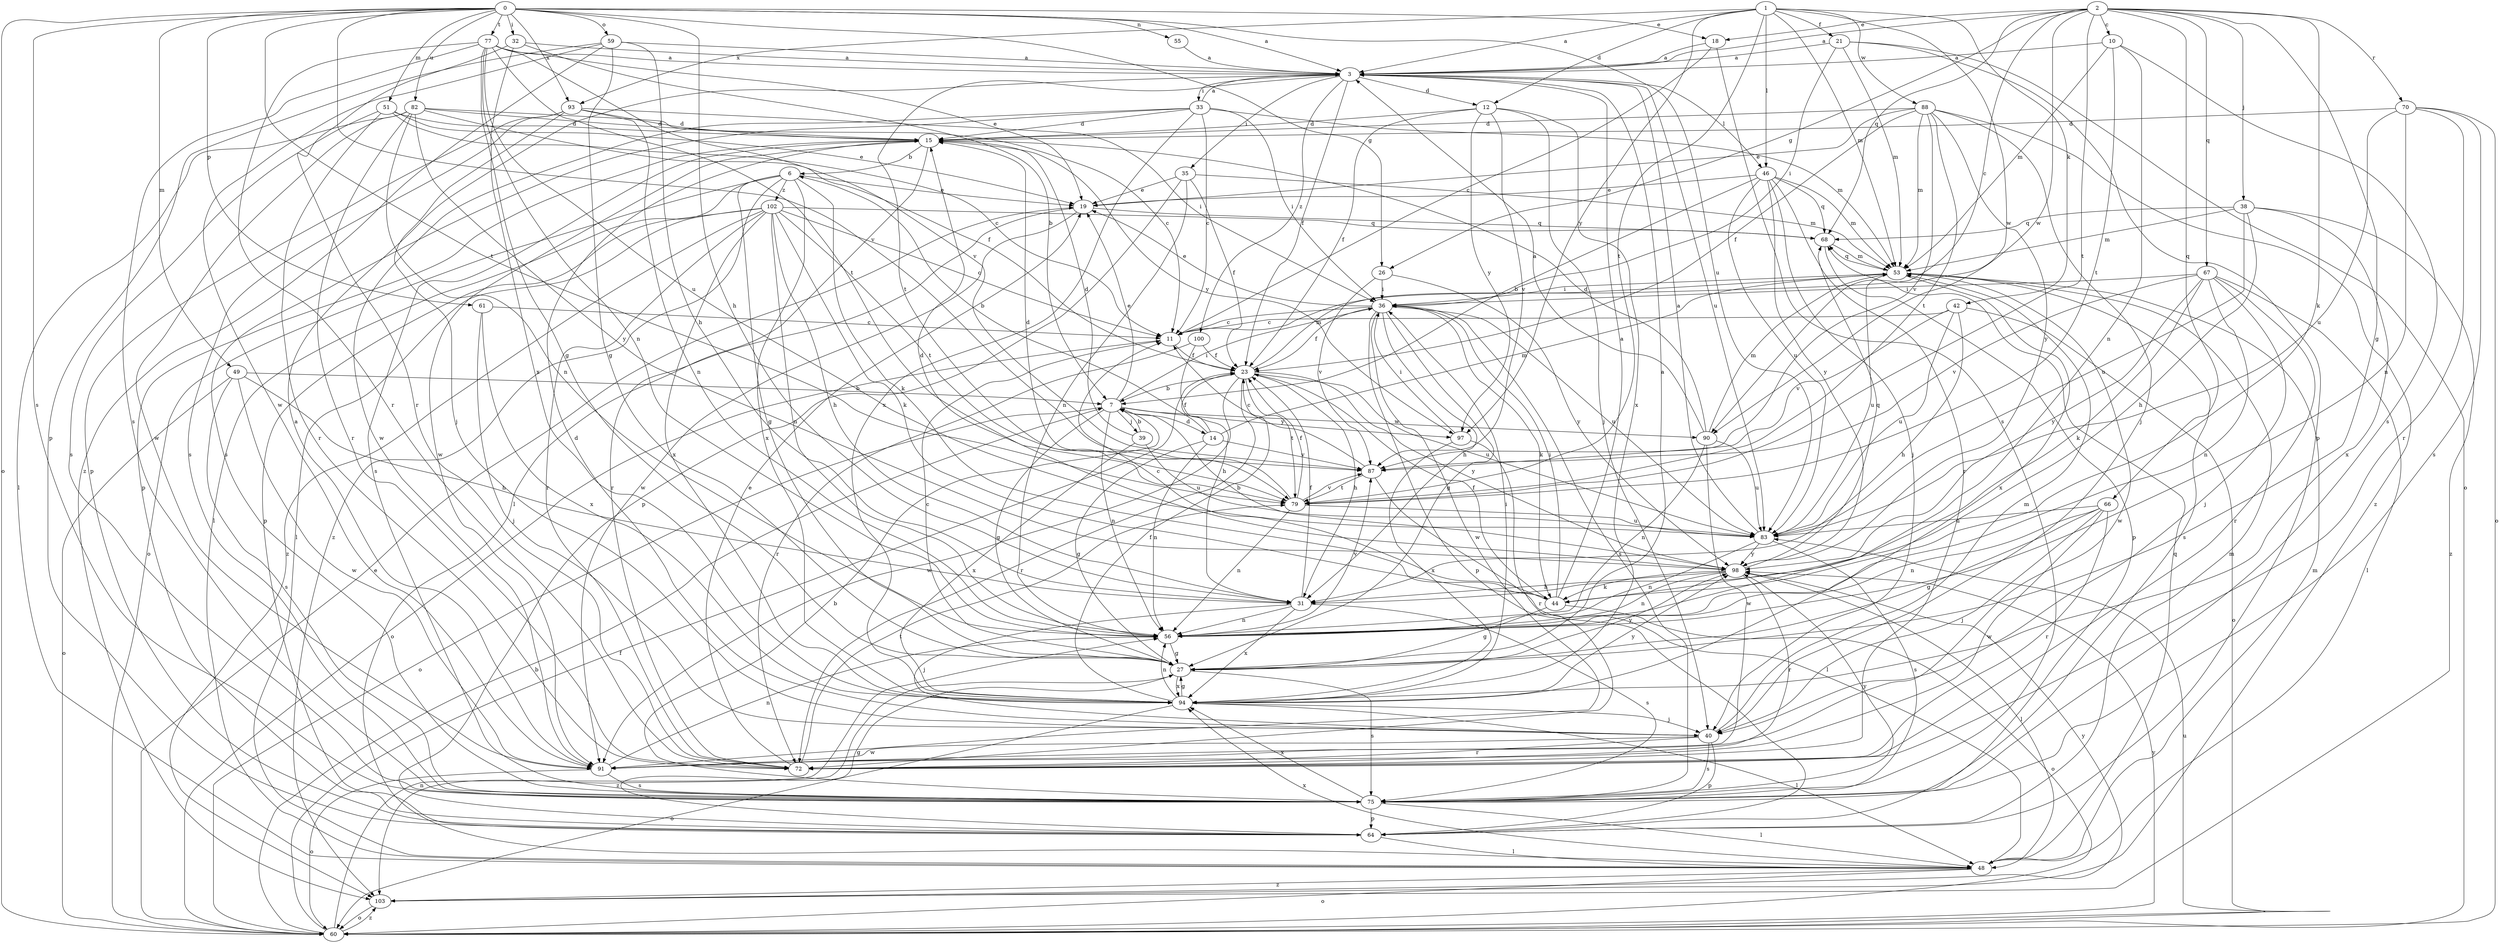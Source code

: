 strict digraph  {
0;
1;
2;
3;
6;
7;
10;
11;
12;
14;
15;
18;
19;
21;
23;
26;
27;
31;
32;
33;
35;
36;
38;
39;
40;
42;
44;
46;
48;
49;
51;
53;
55;
56;
59;
60;
61;
64;
66;
67;
68;
70;
72;
75;
77;
79;
82;
83;
87;
88;
90;
91;
93;
94;
97;
98;
100;
102;
103;
0 -> 3  [label=a];
0 -> 18  [label=e];
0 -> 26  [label=g];
0 -> 31  [label=h];
0 -> 32  [label=i];
0 -> 49  [label=m];
0 -> 51  [label=m];
0 -> 55  [label=n];
0 -> 59  [label=o];
0 -> 60  [label=o];
0 -> 61  [label=p];
0 -> 75  [label=s];
0 -> 77  [label=t];
0 -> 79  [label=t];
0 -> 82  [label=u];
0 -> 83  [label=u];
0 -> 87  [label=v];
0 -> 93  [label=x];
1 -> 3  [label=a];
1 -> 12  [label=d];
1 -> 21  [label=f];
1 -> 42  [label=k];
1 -> 46  [label=l];
1 -> 53  [label=m];
1 -> 79  [label=t];
1 -> 88  [label=w];
1 -> 90  [label=w];
1 -> 93  [label=x];
1 -> 97  [label=y];
2 -> 3  [label=a];
2 -> 10  [label=c];
2 -> 11  [label=c];
2 -> 18  [label=e];
2 -> 26  [label=g];
2 -> 27  [label=g];
2 -> 38  [label=j];
2 -> 44  [label=k];
2 -> 66  [label=q];
2 -> 67  [label=q];
2 -> 68  [label=q];
2 -> 70  [label=r];
2 -> 79  [label=t];
2 -> 90  [label=w];
3 -> 12  [label=d];
3 -> 23  [label=f];
3 -> 33  [label=i];
3 -> 35  [label=i];
3 -> 46  [label=l];
3 -> 79  [label=t];
3 -> 83  [label=u];
3 -> 100  [label=z];
6 -> 19  [label=e];
6 -> 27  [label=g];
6 -> 44  [label=k];
6 -> 48  [label=l];
6 -> 60  [label=o];
6 -> 94  [label=x];
6 -> 102  [label=z];
6 -> 103  [label=z];
7 -> 14  [label=d];
7 -> 19  [label=e];
7 -> 27  [label=g];
7 -> 36  [label=i];
7 -> 39  [label=j];
7 -> 56  [label=n];
7 -> 60  [label=o];
7 -> 90  [label=w];
7 -> 97  [label=y];
10 -> 3  [label=a];
10 -> 53  [label=m];
10 -> 56  [label=n];
10 -> 75  [label=s];
10 -> 79  [label=t];
11 -> 23  [label=f];
11 -> 60  [label=o];
12 -> 15  [label=d];
12 -> 23  [label=f];
12 -> 40  [label=j];
12 -> 87  [label=v];
12 -> 94  [label=x];
12 -> 97  [label=y];
14 -> 6  [label=b];
14 -> 23  [label=f];
14 -> 27  [label=g];
14 -> 53  [label=m];
14 -> 56  [label=n];
14 -> 87  [label=v];
15 -> 6  [label=b];
15 -> 48  [label=l];
15 -> 64  [label=p];
15 -> 75  [label=s];
15 -> 91  [label=w];
15 -> 97  [label=y];
18 -> 3  [label=a];
18 -> 11  [label=c];
18 -> 75  [label=s];
19 -> 68  [label=q];
19 -> 72  [label=r];
19 -> 91  [label=w];
21 -> 3  [label=a];
21 -> 36  [label=i];
21 -> 53  [label=m];
21 -> 60  [label=o];
21 -> 64  [label=p];
23 -> 7  [label=b];
23 -> 31  [label=h];
23 -> 53  [label=m];
23 -> 72  [label=r];
23 -> 79  [label=t];
23 -> 83  [label=u];
23 -> 91  [label=w];
23 -> 98  [label=y];
26 -> 36  [label=i];
26 -> 87  [label=v];
26 -> 98  [label=y];
27 -> 3  [label=a];
27 -> 11  [label=c];
27 -> 75  [label=s];
27 -> 94  [label=x];
27 -> 98  [label=y];
27 -> 103  [label=z];
31 -> 23  [label=f];
31 -> 40  [label=j];
31 -> 56  [label=n];
31 -> 75  [label=s];
31 -> 94  [label=x];
32 -> 3  [label=a];
32 -> 7  [label=b];
32 -> 72  [label=r];
32 -> 94  [label=x];
33 -> 3  [label=a];
33 -> 11  [label=c];
33 -> 15  [label=d];
33 -> 36  [label=i];
33 -> 53  [label=m];
33 -> 75  [label=s];
33 -> 91  [label=w];
33 -> 94  [label=x];
35 -> 19  [label=e];
35 -> 23  [label=f];
35 -> 53  [label=m];
35 -> 56  [label=n];
35 -> 64  [label=p];
36 -> 11  [label=c];
36 -> 19  [label=e];
36 -> 23  [label=f];
36 -> 27  [label=g];
36 -> 31  [label=h];
36 -> 44  [label=k];
36 -> 64  [label=p];
36 -> 75  [label=s];
36 -> 83  [label=u];
36 -> 91  [label=w];
38 -> 31  [label=h];
38 -> 53  [label=m];
38 -> 68  [label=q];
38 -> 83  [label=u];
38 -> 94  [label=x];
38 -> 103  [label=z];
39 -> 7  [label=b];
39 -> 15  [label=d];
39 -> 83  [label=u];
39 -> 94  [label=x];
40 -> 15  [label=d];
40 -> 53  [label=m];
40 -> 64  [label=p];
40 -> 72  [label=r];
40 -> 75  [label=s];
40 -> 91  [label=w];
42 -> 11  [label=c];
42 -> 31  [label=h];
42 -> 60  [label=o];
42 -> 83  [label=u];
42 -> 87  [label=v];
44 -> 3  [label=a];
44 -> 11  [label=c];
44 -> 23  [label=f];
44 -> 27  [label=g];
44 -> 36  [label=i];
44 -> 60  [label=o];
46 -> 7  [label=b];
46 -> 19  [label=e];
46 -> 40  [label=j];
46 -> 53  [label=m];
46 -> 68  [label=q];
46 -> 72  [label=r];
46 -> 83  [label=u];
46 -> 98  [label=y];
48 -> 53  [label=m];
48 -> 60  [label=o];
48 -> 68  [label=q];
48 -> 94  [label=x];
48 -> 103  [label=z];
49 -> 7  [label=b];
49 -> 31  [label=h];
49 -> 60  [label=o];
49 -> 75  [label=s];
49 -> 91  [label=w];
51 -> 11  [label=c];
51 -> 15  [label=d];
51 -> 19  [label=e];
51 -> 72  [label=r];
51 -> 75  [label=s];
53 -> 36  [label=i];
53 -> 68  [label=q];
53 -> 75  [label=s];
53 -> 83  [label=u];
53 -> 91  [label=w];
53 -> 94  [label=x];
55 -> 3  [label=a];
56 -> 27  [label=g];
56 -> 87  [label=v];
59 -> 3  [label=a];
59 -> 27  [label=g];
59 -> 31  [label=h];
59 -> 64  [label=p];
59 -> 91  [label=w];
59 -> 103  [label=z];
60 -> 7  [label=b];
60 -> 19  [label=e];
60 -> 23  [label=f];
60 -> 56  [label=n];
60 -> 83  [label=u];
60 -> 98  [label=y];
60 -> 103  [label=z];
61 -> 11  [label=c];
61 -> 40  [label=j];
61 -> 94  [label=x];
64 -> 27  [label=g];
64 -> 48  [label=l];
64 -> 53  [label=m];
66 -> 27  [label=g];
66 -> 40  [label=j];
66 -> 56  [label=n];
66 -> 72  [label=r];
66 -> 83  [label=u];
66 -> 91  [label=w];
67 -> 36  [label=i];
67 -> 40  [label=j];
67 -> 44  [label=k];
67 -> 48  [label=l];
67 -> 56  [label=n];
67 -> 72  [label=r];
67 -> 87  [label=v];
67 -> 98  [label=y];
68 -> 53  [label=m];
68 -> 64  [label=p];
70 -> 15  [label=d];
70 -> 56  [label=n];
70 -> 60  [label=o];
70 -> 72  [label=r];
70 -> 75  [label=s];
70 -> 83  [label=u];
72 -> 19  [label=e];
72 -> 79  [label=t];
75 -> 7  [label=b];
75 -> 48  [label=l];
75 -> 64  [label=p];
75 -> 94  [label=x];
75 -> 98  [label=y];
77 -> 3  [label=a];
77 -> 19  [label=e];
77 -> 27  [label=g];
77 -> 56  [label=n];
77 -> 72  [label=r];
77 -> 75  [label=s];
77 -> 79  [label=t];
77 -> 83  [label=u];
77 -> 87  [label=v];
79 -> 15  [label=d];
79 -> 23  [label=f];
79 -> 56  [label=n];
79 -> 83  [label=u];
79 -> 87  [label=v];
82 -> 11  [label=c];
82 -> 15  [label=d];
82 -> 23  [label=f];
82 -> 48  [label=l];
82 -> 56  [label=n];
82 -> 72  [label=r];
82 -> 91  [label=w];
82 -> 98  [label=y];
83 -> 3  [label=a];
83 -> 56  [label=n];
83 -> 75  [label=s];
83 -> 98  [label=y];
87 -> 11  [label=c];
87 -> 48  [label=l];
87 -> 79  [label=t];
88 -> 15  [label=d];
88 -> 19  [label=e];
88 -> 23  [label=f];
88 -> 40  [label=j];
88 -> 53  [label=m];
88 -> 79  [label=t];
88 -> 87  [label=v];
88 -> 98  [label=y];
88 -> 103  [label=z];
90 -> 3  [label=a];
90 -> 15  [label=d];
90 -> 53  [label=m];
90 -> 56  [label=n];
90 -> 83  [label=u];
90 -> 91  [label=w];
91 -> 3  [label=a];
91 -> 56  [label=n];
91 -> 60  [label=o];
91 -> 75  [label=s];
93 -> 15  [label=d];
93 -> 36  [label=i];
93 -> 40  [label=j];
93 -> 56  [label=n];
93 -> 64  [label=p];
93 -> 75  [label=s];
94 -> 23  [label=f];
94 -> 27  [label=g];
94 -> 36  [label=i];
94 -> 40  [label=j];
94 -> 48  [label=l];
94 -> 56  [label=n];
94 -> 60  [label=o];
94 -> 98  [label=y];
97 -> 36  [label=i];
97 -> 72  [label=r];
97 -> 94  [label=x];
98 -> 7  [label=b];
98 -> 15  [label=d];
98 -> 31  [label=h];
98 -> 44  [label=k];
98 -> 48  [label=l];
98 -> 56  [label=n];
98 -> 68  [label=q];
98 -> 72  [label=r];
100 -> 23  [label=f];
100 -> 31  [label=h];
100 -> 72  [label=r];
102 -> 11  [label=c];
102 -> 31  [label=h];
102 -> 44  [label=k];
102 -> 48  [label=l];
102 -> 56  [label=n];
102 -> 64  [label=p];
102 -> 68  [label=q];
102 -> 72  [label=r];
102 -> 79  [label=t];
102 -> 94  [label=x];
102 -> 103  [label=z];
103 -> 60  [label=o];
103 -> 98  [label=y];
}
